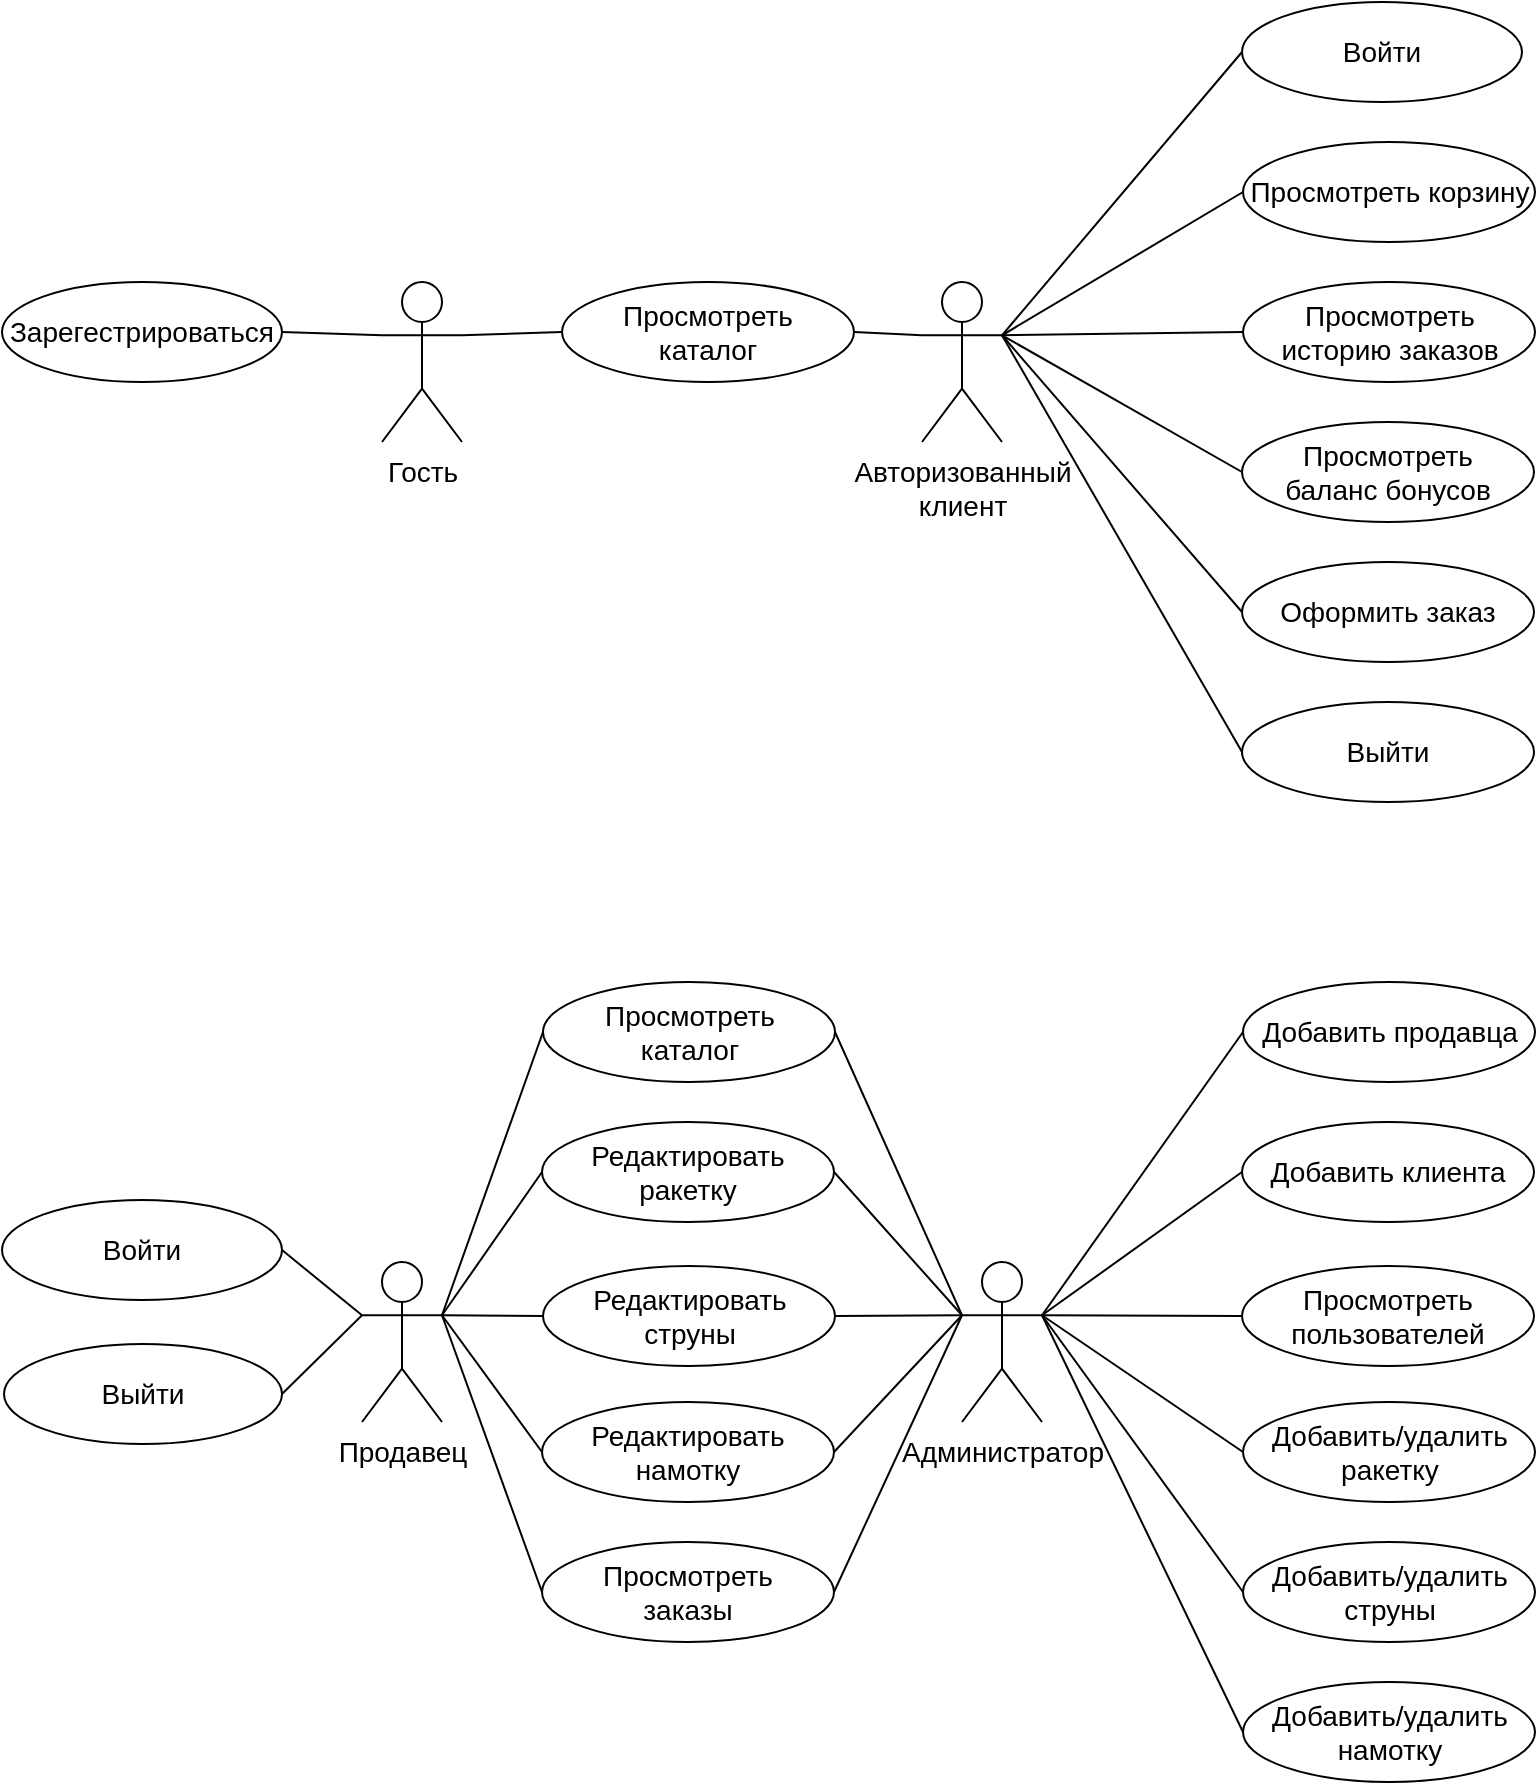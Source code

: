 <mxfile version="22.1.2" type="device">
  <diagram name="Страница — 1" id="V0XwBSNnSf95TnCDKWWX">
    <mxGraphModel dx="926" dy="696" grid="0" gridSize="10" guides="1" tooltips="1" connect="1" arrows="1" fold="1" page="1" pageScale="1" pageWidth="827" pageHeight="1169" math="0" shadow="0">
      <root>
        <mxCell id="0" />
        <mxCell id="1" parent="0" />
        <mxCell id="0GWaUptkWY2jMjr-YZYl-32" value="" style="group" parent="1" vertex="1" connectable="0">
          <mxGeometry x="30" y="520" width="766.5" height="400" as="geometry" />
        </mxCell>
        <mxCell id="77arK1W0VMd5zWqHOxyC-4" style="edgeStyle=none;shape=connector;rounded=0;orthogonalLoop=1;jettySize=auto;html=1;exitX=0;exitY=0.333;exitDx=0;exitDy=0;exitPerimeter=0;entryX=1;entryY=0.5;entryDx=0;entryDy=0;labelBackgroundColor=default;strokeColor=default;align=center;verticalAlign=middle;fontFamily=Helvetica;fontSize=11;fontColor=default;endArrow=none;endFill=0;" edge="1" parent="0GWaUptkWY2jMjr-YZYl-32" source="FUetBKZibpbtFVPRN24y-2" target="77arK1W0VMd5zWqHOxyC-1">
          <mxGeometry relative="1" as="geometry" />
        </mxCell>
        <mxCell id="FUetBKZibpbtFVPRN24y-2" value="Администратор" style="shape=umlActor;verticalLabelPosition=bottom;verticalAlign=top;html=1;outlineConnect=0;fontSize=14;container=0;" parent="0GWaUptkWY2jMjr-YZYl-32" vertex="1">
          <mxGeometry x="480" y="150" width="40" height="80" as="geometry" />
        </mxCell>
        <mxCell id="77arK1W0VMd5zWqHOxyC-3" style="rounded=0;orthogonalLoop=1;jettySize=auto;html=1;exitX=1;exitY=0.333;exitDx=0;exitDy=0;exitPerimeter=0;entryX=0;entryY=0.5;entryDx=0;entryDy=0;endArrow=none;endFill=0;" edge="1" parent="0GWaUptkWY2jMjr-YZYl-32" source="FUetBKZibpbtFVPRN24y-4" target="77arK1W0VMd5zWqHOxyC-1">
          <mxGeometry relative="1" as="geometry" />
        </mxCell>
        <mxCell id="FUetBKZibpbtFVPRN24y-4" value="Продавец" style="shape=umlActor;verticalLabelPosition=bottom;verticalAlign=top;html=1;outlineConnect=0;fontSize=14;container=0;" parent="0GWaUptkWY2jMjr-YZYl-32" vertex="1">
          <mxGeometry x="180" y="150" width="40" height="80" as="geometry" />
        </mxCell>
        <mxCell id="FUetBKZibpbtFVPRN24y-44" style="edgeStyle=none;shape=connector;rounded=0;orthogonalLoop=1;jettySize=auto;html=1;exitX=1;exitY=0.5;exitDx=0;exitDy=0;entryX=0;entryY=0.333;entryDx=0;entryDy=0;entryPerimeter=0;labelBackgroundColor=default;strokeColor=default;align=center;verticalAlign=middle;fontFamily=Helvetica;fontSize=14;fontColor=default;endArrow=none;endFill=0;" parent="0GWaUptkWY2jMjr-YZYl-32" source="FUetBKZibpbtFVPRN24y-38" target="FUetBKZibpbtFVPRN24y-2" edge="1">
          <mxGeometry relative="1" as="geometry" />
        </mxCell>
        <mxCell id="FUetBKZibpbtFVPRN24y-41" style="edgeStyle=none;shape=connector;rounded=0;orthogonalLoop=1;jettySize=auto;html=1;exitX=1;exitY=0.333;exitDx=0;exitDy=0;exitPerimeter=0;entryX=0;entryY=0.5;entryDx=0;entryDy=0;labelBackgroundColor=default;strokeColor=default;align=center;verticalAlign=middle;fontFamily=Helvetica;fontSize=14;fontColor=default;endArrow=none;endFill=0;" parent="0GWaUptkWY2jMjr-YZYl-32" source="FUetBKZibpbtFVPRN24y-4" target="FUetBKZibpbtFVPRN24y-38" edge="1">
          <mxGeometry relative="1" as="geometry" />
        </mxCell>
        <mxCell id="FUetBKZibpbtFVPRN24y-45" style="edgeStyle=none;shape=connector;rounded=0;orthogonalLoop=1;jettySize=auto;html=1;exitX=0;exitY=0.333;exitDx=0;exitDy=0;exitPerimeter=0;entryX=1;entryY=0.5;entryDx=0;entryDy=0;labelBackgroundColor=default;strokeColor=default;align=center;verticalAlign=middle;fontFamily=Helvetica;fontSize=14;fontColor=default;endArrow=none;endFill=0;" parent="0GWaUptkWY2jMjr-YZYl-32" source="FUetBKZibpbtFVPRN24y-2" target="FUetBKZibpbtFVPRN24y-39" edge="1">
          <mxGeometry relative="1" as="geometry" />
        </mxCell>
        <mxCell id="FUetBKZibpbtFVPRN24y-42" style="edgeStyle=none;shape=connector;rounded=0;orthogonalLoop=1;jettySize=auto;html=1;exitX=1;exitY=0.333;exitDx=0;exitDy=0;exitPerimeter=0;entryX=0;entryY=0.5;entryDx=0;entryDy=0;labelBackgroundColor=default;strokeColor=default;align=center;verticalAlign=middle;fontFamily=Helvetica;fontSize=14;fontColor=default;endArrow=none;endFill=0;" parent="0GWaUptkWY2jMjr-YZYl-32" source="FUetBKZibpbtFVPRN24y-4" target="FUetBKZibpbtFVPRN24y-39" edge="1">
          <mxGeometry relative="1" as="geometry" />
        </mxCell>
        <mxCell id="FUetBKZibpbtFVPRN24y-46" style="edgeStyle=none;shape=connector;rounded=0;orthogonalLoop=1;jettySize=auto;html=1;exitX=0;exitY=0.333;exitDx=0;exitDy=0;exitPerimeter=0;entryX=1;entryY=0.5;entryDx=0;entryDy=0;labelBackgroundColor=default;strokeColor=default;align=center;verticalAlign=middle;fontFamily=Helvetica;fontSize=14;fontColor=default;endArrow=none;endFill=0;" parent="0GWaUptkWY2jMjr-YZYl-32" source="FUetBKZibpbtFVPRN24y-2" target="FUetBKZibpbtFVPRN24y-40" edge="1">
          <mxGeometry relative="1" as="geometry" />
        </mxCell>
        <mxCell id="FUetBKZibpbtFVPRN24y-43" style="edgeStyle=none;shape=connector;rounded=0;orthogonalLoop=1;jettySize=auto;html=1;exitX=1;exitY=0.333;exitDx=0;exitDy=0;exitPerimeter=0;entryX=0;entryY=0.5;entryDx=0;entryDy=0;labelBackgroundColor=default;strokeColor=default;align=center;verticalAlign=middle;fontFamily=Helvetica;fontSize=14;fontColor=default;endArrow=none;endFill=0;" parent="0GWaUptkWY2jMjr-YZYl-32" source="FUetBKZibpbtFVPRN24y-4" target="FUetBKZibpbtFVPRN24y-40" edge="1">
          <mxGeometry relative="1" as="geometry" />
        </mxCell>
        <mxCell id="FUetBKZibpbtFVPRN24y-49" style="edgeStyle=none;shape=connector;rounded=0;orthogonalLoop=1;jettySize=auto;html=1;exitX=0;exitY=0.333;exitDx=0;exitDy=0;exitPerimeter=0;entryX=1;entryY=0.5;entryDx=0;entryDy=0;labelBackgroundColor=default;strokeColor=default;align=center;verticalAlign=middle;fontFamily=Helvetica;fontSize=14;fontColor=default;endArrow=none;endFill=0;" parent="0GWaUptkWY2jMjr-YZYl-32" source="FUetBKZibpbtFVPRN24y-2" target="FUetBKZibpbtFVPRN24y-20" edge="1">
          <mxGeometry relative="1" as="geometry" />
        </mxCell>
        <mxCell id="FUetBKZibpbtFVPRN24y-50" style="edgeStyle=none;shape=connector;rounded=0;orthogonalLoop=1;jettySize=auto;html=1;exitX=1;exitY=0.333;exitDx=0;exitDy=0;exitPerimeter=0;entryX=0;entryY=0.5;entryDx=0;entryDy=0;labelBackgroundColor=default;strokeColor=default;align=center;verticalAlign=middle;fontFamily=Helvetica;fontSize=14;fontColor=default;endArrow=none;endFill=0;" parent="0GWaUptkWY2jMjr-YZYl-32" source="FUetBKZibpbtFVPRN24y-4" target="FUetBKZibpbtFVPRN24y-20" edge="1">
          <mxGeometry relative="1" as="geometry" />
        </mxCell>
        <mxCell id="FUetBKZibpbtFVPRN24y-26" style="edgeStyle=none;shape=connector;rounded=0;orthogonalLoop=1;jettySize=auto;html=1;exitX=1;exitY=0.333;exitDx=0;exitDy=0;exitPerimeter=0;entryX=0;entryY=0.5;entryDx=0;entryDy=0;labelBackgroundColor=default;strokeColor=default;align=center;verticalAlign=middle;fontFamily=Helvetica;fontSize=14;fontColor=default;endArrow=none;endFill=0;" parent="0GWaUptkWY2jMjr-YZYl-32" source="FUetBKZibpbtFVPRN24y-2" target="0GWaUptkWY2jMjr-YZYl-13" edge="1">
          <mxGeometry relative="1" as="geometry">
            <mxPoint x="609.5" y="295" as="targetPoint" />
          </mxGeometry>
        </mxCell>
        <mxCell id="FUetBKZibpbtFVPRN24y-30" style="edgeStyle=none;shape=connector;rounded=0;orthogonalLoop=1;jettySize=auto;html=1;exitX=1;exitY=0.333;exitDx=0;exitDy=0;exitPerimeter=0;entryX=0;entryY=0.5;entryDx=0;entryDy=0;labelBackgroundColor=default;strokeColor=default;align=center;verticalAlign=middle;fontFamily=Helvetica;fontSize=14;fontColor=default;endArrow=none;endFill=0;" parent="0GWaUptkWY2jMjr-YZYl-32" source="FUetBKZibpbtFVPRN24y-2" target="0GWaUptkWY2jMjr-YZYl-17" edge="1">
          <mxGeometry relative="1" as="geometry">
            <mxPoint x="596.0" y="488.5" as="targetPoint" />
          </mxGeometry>
        </mxCell>
        <mxCell id="FUetBKZibpbtFVPRN24y-27" style="edgeStyle=none;shape=connector;rounded=0;orthogonalLoop=1;jettySize=auto;html=1;exitX=1;exitY=0.333;exitDx=0;exitDy=0;exitPerimeter=0;entryX=0;entryY=0.5;entryDx=0;entryDy=0;labelBackgroundColor=default;strokeColor=default;align=center;verticalAlign=middle;fontFamily=Helvetica;fontSize=14;fontColor=default;endArrow=none;endFill=0;" parent="0GWaUptkWY2jMjr-YZYl-32" source="FUetBKZibpbtFVPRN24y-2" target="0GWaUptkWY2jMjr-YZYl-14" edge="1">
          <mxGeometry relative="1" as="geometry">
            <mxPoint x="609.5" y="366.5" as="targetPoint" />
          </mxGeometry>
        </mxCell>
        <mxCell id="FUetBKZibpbtFVPRN24y-28" style="edgeStyle=none;shape=connector;rounded=0;orthogonalLoop=1;jettySize=auto;html=1;exitX=1;exitY=0.333;exitDx=0;exitDy=0;exitPerimeter=0;entryX=0;entryY=0.5;entryDx=0;entryDy=0;labelBackgroundColor=default;strokeColor=default;align=center;verticalAlign=middle;fontFamily=Helvetica;fontSize=14;fontColor=default;endArrow=none;endFill=0;" parent="0GWaUptkWY2jMjr-YZYl-32" source="FUetBKZibpbtFVPRN24y-2" target="0GWaUptkWY2jMjr-YZYl-15" edge="1">
          <mxGeometry relative="1" as="geometry">
            <mxPoint x="610.0" y="438.5" as="targetPoint" />
          </mxGeometry>
        </mxCell>
        <mxCell id="FUetBKZibpbtFVPRN24y-69" style="edgeStyle=none;shape=connector;rounded=0;orthogonalLoop=1;jettySize=auto;html=1;exitX=1;exitY=0.333;exitDx=0;exitDy=0;exitPerimeter=0;entryX=0;entryY=0.5;entryDx=0;entryDy=0;labelBackgroundColor=default;strokeColor=default;align=center;verticalAlign=middle;fontFamily=Helvetica;fontSize=14;fontColor=default;endArrow=none;endFill=0;" parent="0GWaUptkWY2jMjr-YZYl-32" source="FUetBKZibpbtFVPRN24y-2" target="0GWaUptkWY2jMjr-YZYl-18" edge="1">
          <mxGeometry relative="1" as="geometry">
            <mxPoint x="609.5" y="586.5" as="targetPoint" />
          </mxGeometry>
        </mxCell>
        <mxCell id="FUetBKZibpbtFVPRN24y-68" style="edgeStyle=none;shape=connector;rounded=0;orthogonalLoop=1;jettySize=auto;html=1;exitX=1;exitY=0.333;exitDx=0;exitDy=0;exitPerimeter=0;entryX=0;entryY=0.5;entryDx=0;entryDy=0;labelBackgroundColor=default;strokeColor=default;align=center;verticalAlign=middle;fontFamily=Helvetica;fontSize=14;fontColor=default;endArrow=none;endFill=0;" parent="0GWaUptkWY2jMjr-YZYl-32" source="FUetBKZibpbtFVPRN24y-2" target="0GWaUptkWY2jMjr-YZYl-19" edge="1">
          <mxGeometry relative="1" as="geometry">
            <mxPoint x="589.5" y="646" as="targetPoint" />
          </mxGeometry>
        </mxCell>
        <mxCell id="0GWaUptkWY2jMjr-YZYl-20" value="" style="group" parent="0GWaUptkWY2jMjr-YZYl-32" vertex="1" connectable="0">
          <mxGeometry x="620" y="10" width="146.5" height="400" as="geometry" />
        </mxCell>
        <mxCell id="0GWaUptkWY2jMjr-YZYl-13" value="Добавить продавца" style="ellipse;whiteSpace=wrap;html=1;flipV=0;flipH=0;fontSize=14;container=0;" parent="0GWaUptkWY2jMjr-YZYl-20" vertex="1">
          <mxGeometry x="0.5" width="146" height="50" as="geometry" />
        </mxCell>
        <mxCell id="0GWaUptkWY2jMjr-YZYl-14" value="Добавить клиента" style="ellipse;whiteSpace=wrap;html=1;flipV=0;flipH=0;fontSize=14;container=0;" parent="0GWaUptkWY2jMjr-YZYl-20" vertex="1">
          <mxGeometry y="70" width="146" height="50" as="geometry" />
        </mxCell>
        <mxCell id="0GWaUptkWY2jMjr-YZYl-15" value="Просмотреть&lt;br style=&quot;border-color: var(--border-color);&quot;&gt;пользователей" style="ellipse;whiteSpace=wrap;html=1;flipV=0;flipH=0;fontSize=14;container=0;" parent="0GWaUptkWY2jMjr-YZYl-20" vertex="1">
          <mxGeometry y="142" width="146" height="50" as="geometry" />
        </mxCell>
        <mxCell id="0GWaUptkWY2jMjr-YZYl-17" value="Добавить/удалить&lt;br style=&quot;border-color: var(--border-color);&quot;&gt;ракетку" style="ellipse;whiteSpace=wrap;html=1;flipV=0;flipH=0;fontSize=14;container=0;" parent="0GWaUptkWY2jMjr-YZYl-20" vertex="1">
          <mxGeometry x="0.5" y="210" width="146" height="50" as="geometry" />
        </mxCell>
        <mxCell id="0GWaUptkWY2jMjr-YZYl-18" value="Добавить/удалить&lt;br style=&quot;border-color: var(--border-color);&quot;&gt;струны" style="ellipse;whiteSpace=wrap;html=1;flipV=0;flipH=0;fontSize=14;container=0;" parent="0GWaUptkWY2jMjr-YZYl-20" vertex="1">
          <mxGeometry x="0.5" y="280" width="146" height="50" as="geometry" />
        </mxCell>
        <mxCell id="0GWaUptkWY2jMjr-YZYl-19" value="Добавить/удалить&lt;br style=&quot;border-color: var(--border-color);&quot;&gt;намотку" style="ellipse;whiteSpace=wrap;html=1;flipV=0;flipH=0;fontSize=14;container=0;" parent="0GWaUptkWY2jMjr-YZYl-20" vertex="1">
          <mxGeometry x="0.5" y="350" width="146" height="50" as="geometry" />
        </mxCell>
        <mxCell id="FUetBKZibpbtFVPRN24y-34" value="Войти" style="ellipse;whiteSpace=wrap;html=1;fontSize=14;container=0;" parent="0GWaUptkWY2jMjr-YZYl-32" vertex="1">
          <mxGeometry y="119" width="140" height="50" as="geometry" />
        </mxCell>
        <mxCell id="FUetBKZibpbtFVPRN24y-35" value="Выйти" style="ellipse;whiteSpace=wrap;html=1;fontSize=14;container=0;" parent="0GWaUptkWY2jMjr-YZYl-32" vertex="1">
          <mxGeometry x="1" y="191" width="139" height="50" as="geometry" />
        </mxCell>
        <mxCell id="0GWaUptkWY2jMjr-YZYl-25" style="edgeStyle=none;shape=connector;rounded=0;orthogonalLoop=1;jettySize=auto;html=1;exitX=1;exitY=0.5;exitDx=0;exitDy=0;entryX=0;entryY=0.333;entryDx=0;entryDy=0;entryPerimeter=0;labelBackgroundColor=default;strokeColor=default;align=center;verticalAlign=middle;fontFamily=Helvetica;fontSize=11;fontColor=default;endArrow=none;endFill=0;" parent="0GWaUptkWY2jMjr-YZYl-32" source="FUetBKZibpbtFVPRN24y-34" target="FUetBKZibpbtFVPRN24y-4" edge="1">
          <mxGeometry relative="1" as="geometry" />
        </mxCell>
        <mxCell id="0GWaUptkWY2jMjr-YZYl-26" style="edgeStyle=none;shape=connector;rounded=0;orthogonalLoop=1;jettySize=auto;html=1;exitX=1;exitY=0.5;exitDx=0;exitDy=0;entryX=0;entryY=0.333;entryDx=0;entryDy=0;entryPerimeter=0;labelBackgroundColor=default;strokeColor=default;align=center;verticalAlign=middle;fontFamily=Helvetica;fontSize=11;fontColor=default;endArrow=none;endFill=0;" parent="0GWaUptkWY2jMjr-YZYl-32" source="FUetBKZibpbtFVPRN24y-35" target="FUetBKZibpbtFVPRN24y-4" edge="1">
          <mxGeometry relative="1" as="geometry" />
        </mxCell>
        <mxCell id="77arK1W0VMd5zWqHOxyC-2" value="" style="group" vertex="1" connectable="0" parent="0GWaUptkWY2jMjr-YZYl-32">
          <mxGeometry x="270" y="10" width="146.5" height="330" as="geometry" />
        </mxCell>
        <mxCell id="77arK1W0VMd5zWqHOxyC-1" value="Просмотреть&lt;br style=&quot;border-color: var(--border-color);&quot;&gt;каталог" style="ellipse;whiteSpace=wrap;html=1;fontSize=14;container=0;" vertex="1" parent="77arK1W0VMd5zWqHOxyC-2">
          <mxGeometry x="0.5" width="146" height="50" as="geometry" />
        </mxCell>
        <mxCell id="FUetBKZibpbtFVPRN24y-38" value="Редактировать&lt;br style=&quot;font-size: 14px;&quot;&gt;ракетку" style="ellipse;whiteSpace=wrap;html=1;fontSize=14;container=0;" parent="77arK1W0VMd5zWqHOxyC-2" vertex="1">
          <mxGeometry y="70" width="146" height="50" as="geometry" />
        </mxCell>
        <mxCell id="FUetBKZibpbtFVPRN24y-39" value="Редактировать&lt;br style=&quot;font-size: 14px;&quot;&gt;струны" style="ellipse;whiteSpace=wrap;html=1;fontSize=14;container=0;" parent="77arK1W0VMd5zWqHOxyC-2" vertex="1">
          <mxGeometry x="0.5" y="142" width="146" height="50" as="geometry" />
        </mxCell>
        <mxCell id="FUetBKZibpbtFVPRN24y-40" value="Редактировать&lt;br style=&quot;font-size: 14px;&quot;&gt;намотку" style="ellipse;whiteSpace=wrap;html=1;fontSize=14;container=0;" parent="77arK1W0VMd5zWqHOxyC-2" vertex="1">
          <mxGeometry y="210" width="146" height="50" as="geometry" />
        </mxCell>
        <mxCell id="FUetBKZibpbtFVPRN24y-20" value="Просмотреть&lt;br style=&quot;font-size: 14px;&quot;&gt;заказы" style="ellipse;whiteSpace=wrap;html=1;fontSize=14;container=0;" parent="77arK1W0VMd5zWqHOxyC-2" vertex="1">
          <mxGeometry y="280" width="146" height="50" as="geometry" />
        </mxCell>
        <mxCell id="0GWaUptkWY2jMjr-YZYl-33" value="" style="group" parent="1" vertex="1" connectable="0">
          <mxGeometry x="30" y="40" width="766.5" height="400" as="geometry" />
        </mxCell>
        <mxCell id="FUetBKZibpbtFVPRN24y-1" value="Гость" style="shape=umlActor;verticalLabelPosition=bottom;verticalAlign=top;html=1;outlineConnect=0;flipV=0;flipH=0;fontSize=14;container=0;" parent="0GWaUptkWY2jMjr-YZYl-33" vertex="1">
          <mxGeometry x="190" y="140" width="40" height="80" as="geometry" />
        </mxCell>
        <mxCell id="FUetBKZibpbtFVPRN24y-3" value="Авторизованный&lt;br style=&quot;font-size: 14px;&quot;&gt;клиент" style="shape=umlActor;verticalLabelPosition=bottom;verticalAlign=top;html=1;outlineConnect=0;flipV=0;flipH=0;fontSize=14;container=0;" parent="0GWaUptkWY2jMjr-YZYl-33" vertex="1">
          <mxGeometry x="460" y="140" width="40" height="80" as="geometry" />
        </mxCell>
        <mxCell id="FUetBKZibpbtFVPRN24y-54" style="edgeStyle=none;shape=connector;rounded=0;orthogonalLoop=1;jettySize=auto;html=1;exitX=1;exitY=0.333;exitDx=0;exitDy=0;exitPerimeter=0;entryX=0;entryY=0.5;entryDx=0;entryDy=0;labelBackgroundColor=default;strokeColor=default;align=center;verticalAlign=middle;fontFamily=Helvetica;fontSize=14;fontColor=default;endArrow=none;endFill=0;" parent="0GWaUptkWY2jMjr-YZYl-33" source="FUetBKZibpbtFVPRN24y-3" target="FUetBKZibpbtFVPRN24y-9" edge="1">
          <mxGeometry relative="1" as="geometry" />
        </mxCell>
        <mxCell id="FUetBKZibpbtFVPRN24y-59" style="edgeStyle=none;shape=connector;rounded=0;orthogonalLoop=1;jettySize=auto;html=1;exitX=1;exitY=0.333;exitDx=0;exitDy=0;exitPerimeter=0;entryX=0;entryY=0.5;entryDx=0;entryDy=0;labelBackgroundColor=default;strokeColor=default;align=center;verticalAlign=middle;fontFamily=Helvetica;fontSize=14;fontColor=default;endArrow=none;endFill=0;" parent="0GWaUptkWY2jMjr-YZYl-33" source="FUetBKZibpbtFVPRN24y-3" target="0GWaUptkWY2jMjr-YZYl-11" edge="1">
          <mxGeometry relative="1" as="geometry">
            <mxPoint x="660.0" y="426.5" as="targetPoint" />
          </mxGeometry>
        </mxCell>
        <mxCell id="FUetBKZibpbtFVPRN24y-55" style="edgeStyle=none;shape=connector;rounded=0;orthogonalLoop=1;jettySize=auto;html=1;exitX=1;exitY=0.333;exitDx=0;exitDy=0;exitPerimeter=0;entryX=0;entryY=0.5;entryDx=0;entryDy=0;labelBackgroundColor=default;strokeColor=default;align=center;verticalAlign=middle;fontFamily=Helvetica;fontSize=14;fontColor=default;endArrow=none;endFill=0;" parent="0GWaUptkWY2jMjr-YZYl-33" source="FUetBKZibpbtFVPRN24y-3" target="FUetBKZibpbtFVPRN24y-11" edge="1">
          <mxGeometry relative="1" as="geometry" />
        </mxCell>
        <mxCell id="FUetBKZibpbtFVPRN24y-56" style="edgeStyle=none;shape=connector;rounded=0;orthogonalLoop=1;jettySize=auto;html=1;exitX=1;exitY=0.333;exitDx=0;exitDy=0;exitPerimeter=0;entryX=0;entryY=0.5;entryDx=0;entryDy=0;labelBackgroundColor=default;strokeColor=default;align=center;verticalAlign=middle;fontFamily=Helvetica;fontSize=14;fontColor=default;endArrow=none;endFill=0;" parent="0GWaUptkWY2jMjr-YZYl-33" source="FUetBKZibpbtFVPRN24y-3" target="FUetBKZibpbtFVPRN24y-12" edge="1">
          <mxGeometry relative="1" as="geometry" />
        </mxCell>
        <mxCell id="FUetBKZibpbtFVPRN24y-57" style="edgeStyle=none;shape=connector;rounded=0;orthogonalLoop=1;jettySize=auto;html=1;exitX=1;exitY=0.333;exitDx=0;exitDy=0;exitPerimeter=0;entryX=0;entryY=0.5;entryDx=0;entryDy=0;labelBackgroundColor=default;strokeColor=default;align=center;verticalAlign=middle;fontFamily=Helvetica;fontSize=14;fontColor=default;endArrow=none;endFill=0;" parent="0GWaUptkWY2jMjr-YZYl-33" source="FUetBKZibpbtFVPRN24y-3" target="0GWaUptkWY2jMjr-YZYl-10" edge="1">
          <mxGeometry relative="1" as="geometry">
            <mxPoint x="690.0" y="327.5" as="targetPoint" />
          </mxGeometry>
        </mxCell>
        <mxCell id="FUetBKZibpbtFVPRN24y-5" value="Зарегестрироваться" style="ellipse;whiteSpace=wrap;html=1;flipV=0;flipH=0;fontSize=14;container=0;" parent="0GWaUptkWY2jMjr-YZYl-33" vertex="1">
          <mxGeometry y="140" width="140" height="50" as="geometry" />
        </mxCell>
        <mxCell id="0GWaUptkWY2jMjr-YZYl-12" style="rounded=0;orthogonalLoop=1;jettySize=auto;html=1;exitX=0;exitY=0.5;exitDx=0;exitDy=0;endArrow=none;endFill=0;entryX=1;entryY=0.333;entryDx=0;entryDy=0;entryPerimeter=0;" parent="0GWaUptkWY2jMjr-YZYl-33" source="0GWaUptkWY2jMjr-YZYl-9" target="FUetBKZibpbtFVPRN24y-3" edge="1">
          <mxGeometry relative="1" as="geometry">
            <mxPoint x="530" y="170" as="targetPoint" />
          </mxGeometry>
        </mxCell>
        <mxCell id="0GWaUptkWY2jMjr-YZYl-22" style="edgeStyle=none;shape=connector;rounded=0;orthogonalLoop=1;jettySize=auto;html=1;exitX=1;exitY=0.5;exitDx=0;exitDy=0;entryX=0;entryY=0.333;entryDx=0;entryDy=0;entryPerimeter=0;labelBackgroundColor=default;strokeColor=default;align=center;verticalAlign=middle;fontFamily=Helvetica;fontSize=11;fontColor=default;endArrow=none;endFill=0;" parent="0GWaUptkWY2jMjr-YZYl-33" source="FUetBKZibpbtFVPRN24y-5" target="FUetBKZibpbtFVPRN24y-1" edge="1">
          <mxGeometry relative="1" as="geometry" />
        </mxCell>
        <mxCell id="0GWaUptkWY2jMjr-YZYl-24" value="" style="group" parent="0GWaUptkWY2jMjr-YZYl-33" vertex="1" connectable="0">
          <mxGeometry x="620" width="146.5" height="400" as="geometry" />
        </mxCell>
        <mxCell id="FUetBKZibpbtFVPRN24y-9" value="Войти" style="ellipse;whiteSpace=wrap;html=1;flipV=0;flipH=0;fontSize=14;container=0;" parent="0GWaUptkWY2jMjr-YZYl-24" vertex="1">
          <mxGeometry width="140" height="50" as="geometry" />
        </mxCell>
        <mxCell id="FUetBKZibpbtFVPRN24y-11" value="Просмотреть корзину" style="ellipse;whiteSpace=wrap;html=1;flipV=0;flipH=0;fontSize=14;container=0;" parent="0GWaUptkWY2jMjr-YZYl-24" vertex="1">
          <mxGeometry x="0.5" y="70" width="146" height="50" as="geometry" />
        </mxCell>
        <mxCell id="FUetBKZibpbtFVPRN24y-12" value="Просмотреть &lt;br&gt;историю заказов" style="ellipse;whiteSpace=wrap;html=1;flipV=0;flipH=0;fontSize=14;container=0;" parent="0GWaUptkWY2jMjr-YZYl-24" vertex="1">
          <mxGeometry x="0.5" y="140" width="146" height="50" as="geometry" />
        </mxCell>
        <mxCell id="0GWaUptkWY2jMjr-YZYl-9" value="Просмотреть&lt;br style=&quot;border-color: var(--border-color);&quot;&gt;баланс бонусов" style="ellipse;whiteSpace=wrap;html=1;flipV=0;flipH=0;fontSize=14;container=0;" parent="0GWaUptkWY2jMjr-YZYl-24" vertex="1">
          <mxGeometry y="210" width="146" height="50" as="geometry" />
        </mxCell>
        <mxCell id="0GWaUptkWY2jMjr-YZYl-10" value="Оформить заказ" style="ellipse;whiteSpace=wrap;html=1;flipV=0;flipH=0;fontSize=14;container=0;" parent="0GWaUptkWY2jMjr-YZYl-24" vertex="1">
          <mxGeometry y="280" width="146" height="50" as="geometry" />
        </mxCell>
        <mxCell id="0GWaUptkWY2jMjr-YZYl-11" value="Выйти" style="ellipse;whiteSpace=wrap;html=1;flipV=0;flipH=0;fontSize=14;container=0;" parent="0GWaUptkWY2jMjr-YZYl-24" vertex="1">
          <mxGeometry y="350" width="146" height="50" as="geometry" />
        </mxCell>
        <mxCell id="0GWaUptkWY2jMjr-YZYl-29" value="Просмотреть&lt;br style=&quot;border-color: var(--border-color);&quot;&gt;каталог" style="ellipse;whiteSpace=wrap;html=1;fontSize=14;container=0;" parent="0GWaUptkWY2jMjr-YZYl-33" vertex="1">
          <mxGeometry x="280" y="140" width="146" height="50" as="geometry" />
        </mxCell>
        <mxCell id="0GWaUptkWY2jMjr-YZYl-30" style="edgeStyle=none;shape=connector;rounded=0;orthogonalLoop=1;jettySize=auto;html=1;exitX=1;exitY=0.333;exitDx=0;exitDy=0;exitPerimeter=0;entryX=0;entryY=0.5;entryDx=0;entryDy=0;labelBackgroundColor=default;strokeColor=default;align=center;verticalAlign=middle;fontFamily=Helvetica;fontSize=11;fontColor=default;endArrow=none;endFill=0;" parent="0GWaUptkWY2jMjr-YZYl-33" source="FUetBKZibpbtFVPRN24y-1" target="0GWaUptkWY2jMjr-YZYl-29" edge="1">
          <mxGeometry relative="1" as="geometry" />
        </mxCell>
        <mxCell id="0GWaUptkWY2jMjr-YZYl-31" style="edgeStyle=none;shape=connector;rounded=0;orthogonalLoop=1;jettySize=auto;html=1;exitX=0;exitY=0.333;exitDx=0;exitDy=0;exitPerimeter=0;entryX=1;entryY=0.5;entryDx=0;entryDy=0;labelBackgroundColor=default;strokeColor=default;align=center;verticalAlign=middle;fontFamily=Helvetica;fontSize=11;fontColor=default;endArrow=none;endFill=0;" parent="0GWaUptkWY2jMjr-YZYl-33" source="FUetBKZibpbtFVPRN24y-3" target="0GWaUptkWY2jMjr-YZYl-29" edge="1">
          <mxGeometry relative="1" as="geometry" />
        </mxCell>
      </root>
    </mxGraphModel>
  </diagram>
</mxfile>
